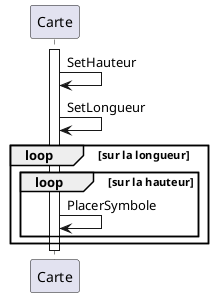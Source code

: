 @startuml
activate Carte
Carte->Carte:SetHauteur
Carte->Carte:SetLongueur
loop sur la longueur
loop sur la hauteur
Carte->Carte:PlacerSymbole
end
end
deactivate Carte
@enduml
